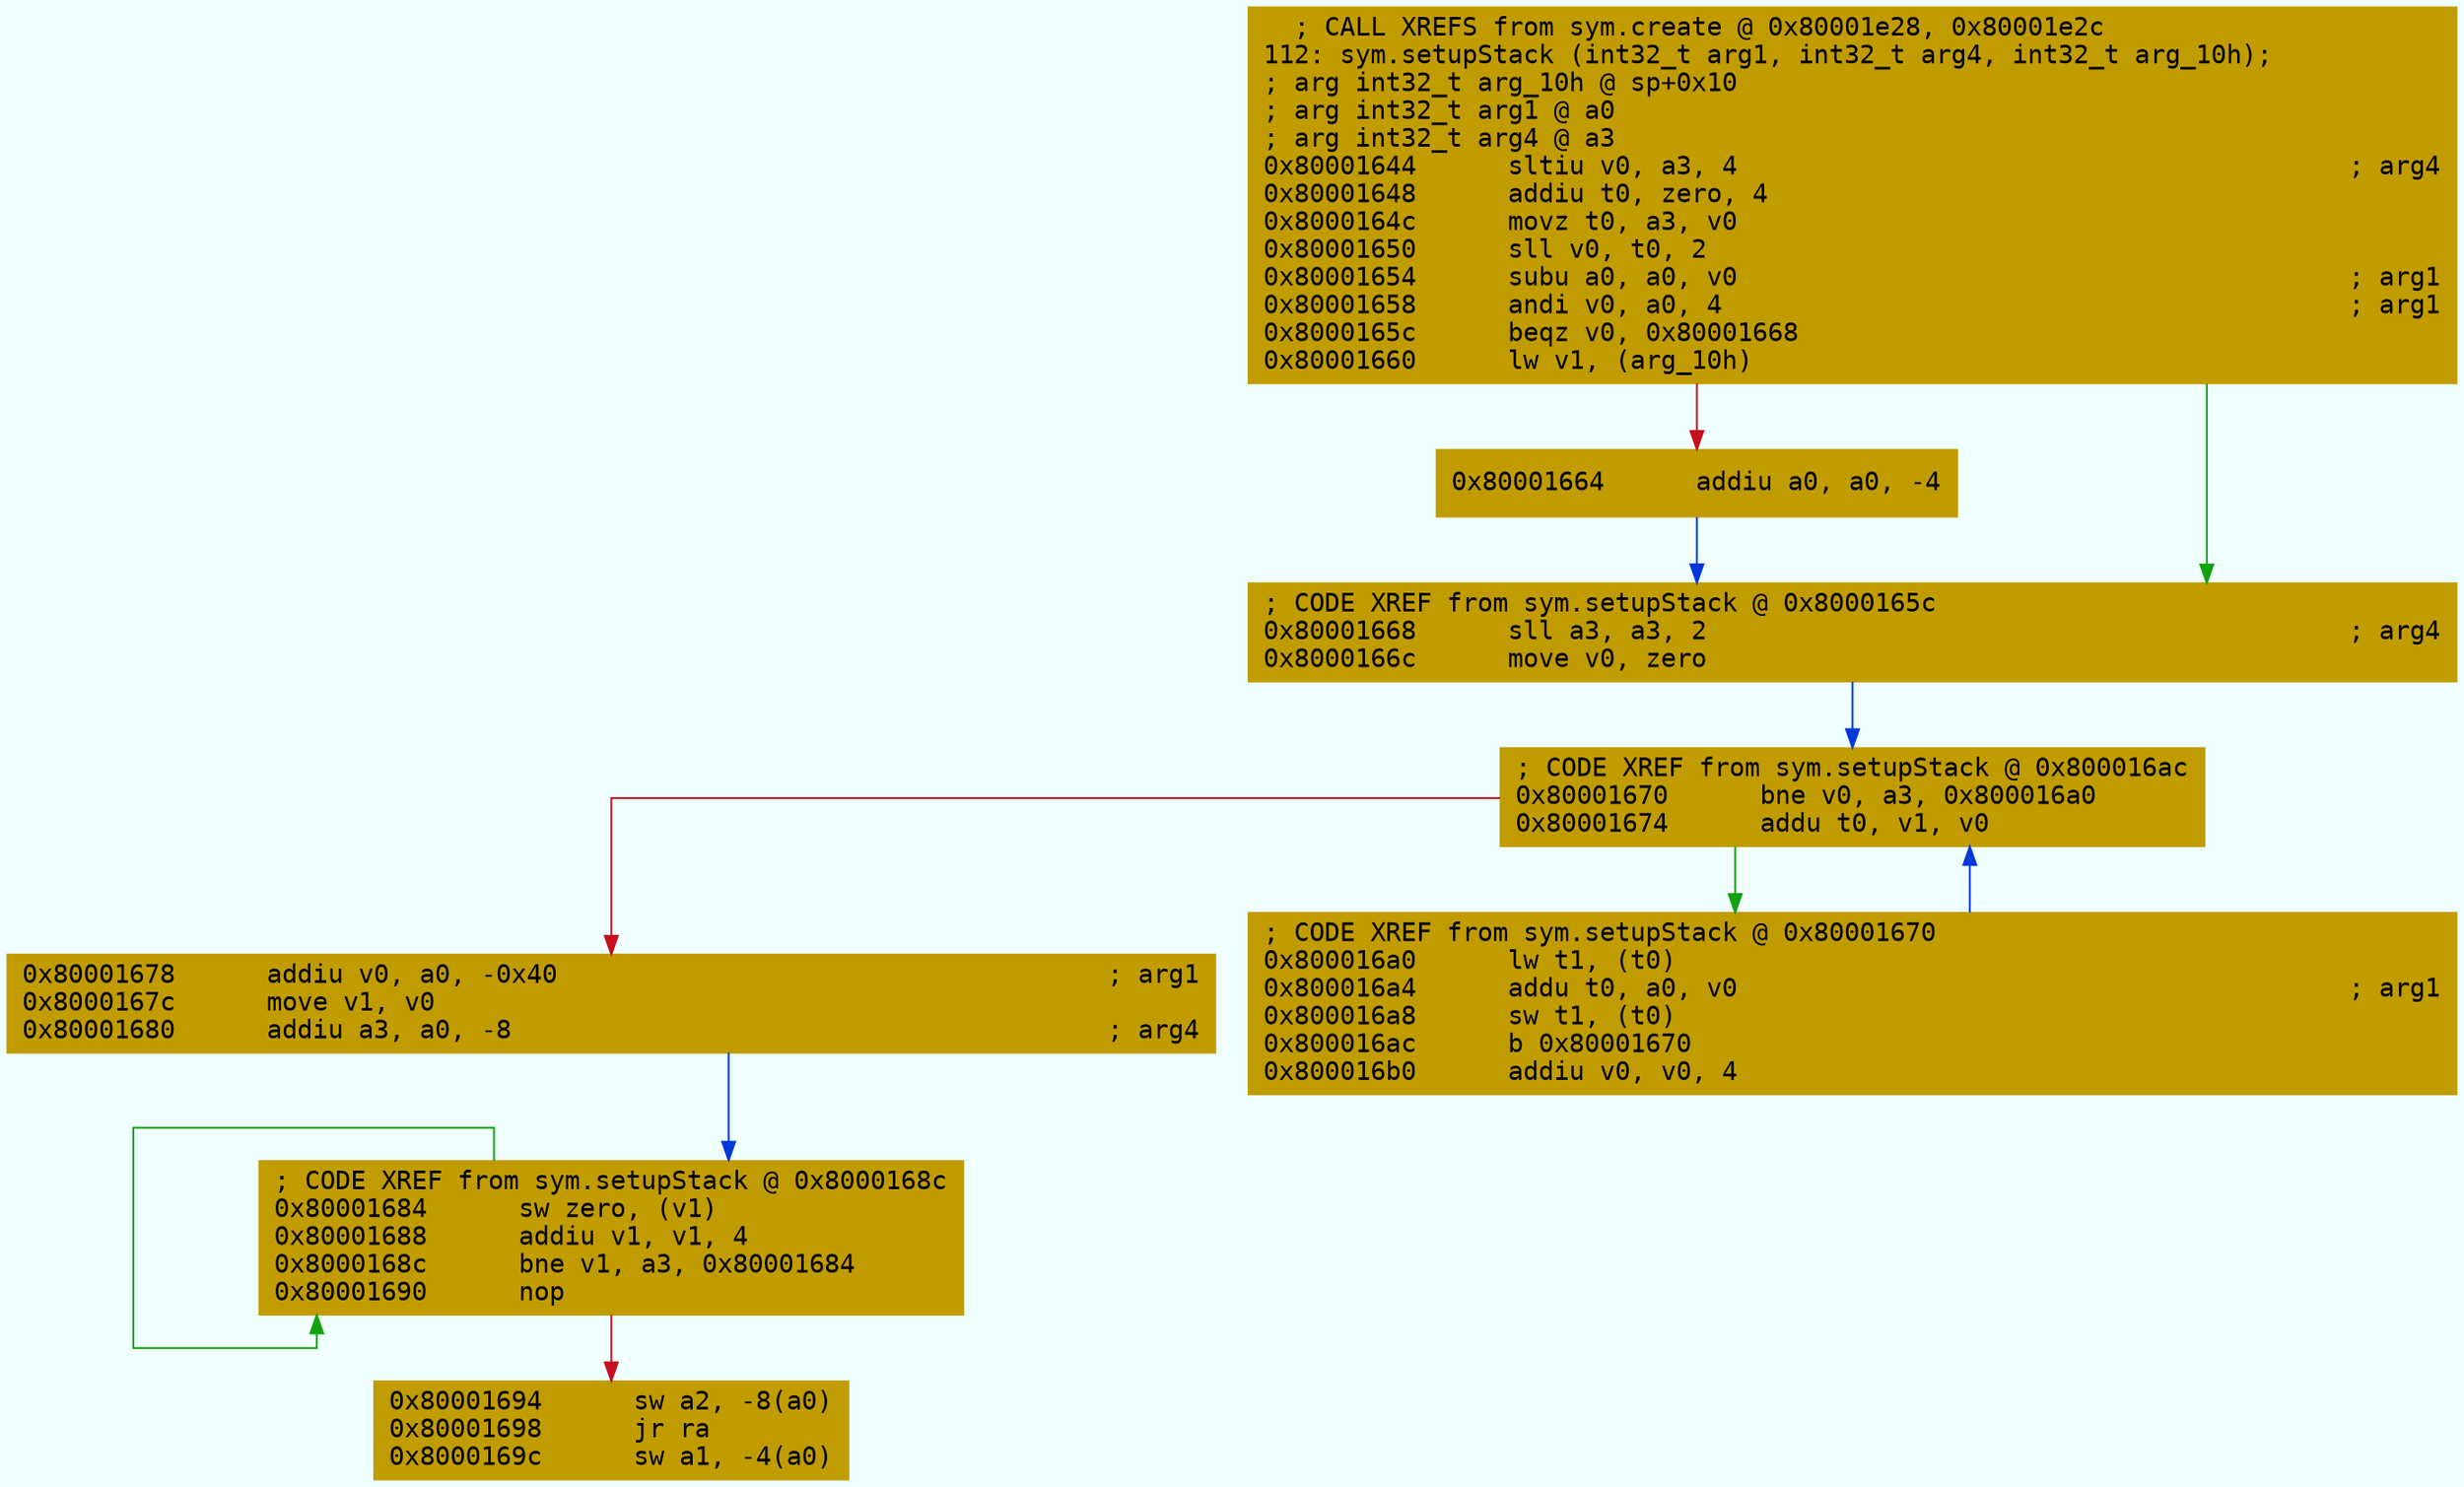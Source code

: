 digraph code {
	graph [bgcolor=azure fontsize=8 fontname="Courier" splines="ortho"];
	node [fillcolor=gray style=filled shape=box];
	edge [arrowhead="normal"];
	"0x80001644" [URL="sym.setupStack/0x80001644", fillcolor="#c19c00",color="#c19c00", fontname="Courier",label="  ; CALL XREFS from sym.create @ 0x80001e28, 0x80001e2c\l112: sym.setupStack (int32_t arg1, int32_t arg4, int32_t arg_10h);\l; arg int32_t arg_10h @ sp+0x10\l; arg int32_t arg1 @ a0\l; arg int32_t arg4 @ a3\l0x80001644      sltiu v0, a3, 4                                        ; arg4\l0x80001648      addiu t0, zero, 4\l0x8000164c      movz t0, a3, v0\l0x80001650      sll v0, t0, 2\l0x80001654      subu a0, a0, v0                                        ; arg1\l0x80001658      andi v0, a0, 4                                         ; arg1\l0x8000165c      beqz v0, 0x80001668\l0x80001660      lw v1, (arg_10h)\l"]
	"0x80001664" [URL="sym.setupStack/0x80001664", fillcolor="#c19c00",color="#c19c00", fontname="Courier",label="0x80001664      addiu a0, a0, -4\l"]
	"0x80001668" [URL="sym.setupStack/0x80001668", fillcolor="#c19c00",color="#c19c00", fontname="Courier",label="; CODE XREF from sym.setupStack @ 0x8000165c\l0x80001668      sll a3, a3, 2                                          ; arg4\l0x8000166c      move v0, zero\l"]
	"0x80001670" [URL="sym.setupStack/0x80001670", fillcolor="#c19c00",color="#c19c00", fontname="Courier",label="; CODE XREF from sym.setupStack @ 0x800016ac\l0x80001670      bne v0, a3, 0x800016a0\l0x80001674      addu t0, v1, v0\l"]
	"0x80001678" [URL="sym.setupStack/0x80001678", fillcolor="#c19c00",color="#c19c00", fontname="Courier",label="0x80001678      addiu v0, a0, -0x40                                    ; arg1\l0x8000167c      move v1, v0\l0x80001680      addiu a3, a0, -8                                       ; arg4\l"]
	"0x80001684" [URL="sym.setupStack/0x80001684", fillcolor="#c19c00",color="#c19c00", fontname="Courier",label="; CODE XREF from sym.setupStack @ 0x8000168c\l0x80001684      sw zero, (v1)\l0x80001688      addiu v1, v1, 4\l0x8000168c      bne v1, a3, 0x80001684\l0x80001690      nop\l"]
	"0x80001694" [URL="sym.setupStack/0x80001694", fillcolor="#c19c00",color="#c19c00", fontname="Courier",label="0x80001694      sw a2, -8(a0)\l0x80001698      jr ra\l0x8000169c      sw a1, -4(a0)\l"]
	"0x800016a0" [URL="sym.setupStack/0x800016a0", fillcolor="#c19c00",color="#c19c00", fontname="Courier",label="; CODE XREF from sym.setupStack @ 0x80001670\l0x800016a0      lw t1, (t0)\l0x800016a4      addu t0, a0, v0                                        ; arg1\l0x800016a8      sw t1, (t0)\l0x800016ac      b 0x80001670\l0x800016b0      addiu v0, v0, 4\l"]
        "0x80001644" -> "0x80001668" [color="#13a10e"];
        "0x80001644" -> "0x80001664" [color="#c50f1f"];
        "0x80001664" -> "0x80001668" [color="#0037da"];
        "0x80001668" -> "0x80001670" [color="#0037da"];
        "0x80001670" -> "0x800016a0" [color="#13a10e"];
        "0x80001670" -> "0x80001678" [color="#c50f1f"];
        "0x80001678" -> "0x80001684" [color="#0037da"];
        "0x80001684" -> "0x80001684" [color="#13a10e"];
        "0x80001684" -> "0x80001694" [color="#c50f1f"];
        "0x800016a0" -> "0x80001670" [color="#0037da"];
}
